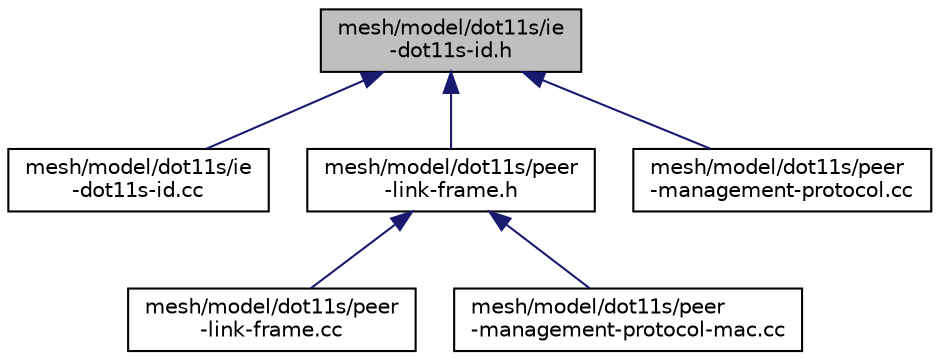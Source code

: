 digraph "mesh/model/dot11s/ie-dot11s-id.h"
{
  edge [fontname="Helvetica",fontsize="10",labelfontname="Helvetica",labelfontsize="10"];
  node [fontname="Helvetica",fontsize="10",shape=record];
  Node1 [label="mesh/model/dot11s/ie\l-dot11s-id.h",height=0.2,width=0.4,color="black", fillcolor="grey75", style="filled", fontcolor="black"];
  Node1 -> Node2 [dir="back",color="midnightblue",fontsize="10",style="solid"];
  Node2 [label="mesh/model/dot11s/ie\l-dot11s-id.cc",height=0.2,width=0.4,color="black", fillcolor="white", style="filled",URL="$d2/d92/ie-dot11s-id_8cc.html"];
  Node1 -> Node3 [dir="back",color="midnightblue",fontsize="10",style="solid"];
  Node3 [label="mesh/model/dot11s/peer\l-link-frame.h",height=0.2,width=0.4,color="black", fillcolor="white", style="filled",URL="$d3/d6b/peer-link-frame_8h.html"];
  Node3 -> Node4 [dir="back",color="midnightblue",fontsize="10",style="solid"];
  Node4 [label="mesh/model/dot11s/peer\l-link-frame.cc",height=0.2,width=0.4,color="black", fillcolor="white", style="filled",URL="$df/d12/peer-link-frame_8cc.html"];
  Node3 -> Node5 [dir="back",color="midnightblue",fontsize="10",style="solid"];
  Node5 [label="mesh/model/dot11s/peer\l-management-protocol-mac.cc",height=0.2,width=0.4,color="black", fillcolor="white", style="filled",URL="$db/d22/peer-management-protocol-mac_8cc.html"];
  Node1 -> Node6 [dir="back",color="midnightblue",fontsize="10",style="solid"];
  Node6 [label="mesh/model/dot11s/peer\l-management-protocol.cc",height=0.2,width=0.4,color="black", fillcolor="white", style="filled",URL="$d8/d1d/peer-management-protocol_8cc.html"];
}
